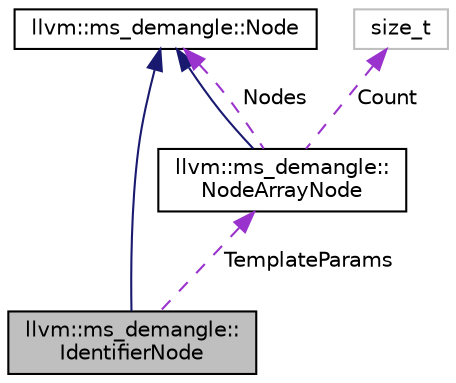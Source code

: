 digraph "llvm::ms_demangle::IdentifierNode"
{
 // LATEX_PDF_SIZE
  bgcolor="transparent";
  edge [fontname="Helvetica",fontsize="10",labelfontname="Helvetica",labelfontsize="10"];
  node [fontname="Helvetica",fontsize="10",shape=record];
  Node1 [label="llvm::ms_demangle::\lIdentifierNode",height=0.2,width=0.4,color="black", fillcolor="grey75", style="filled", fontcolor="black",tooltip=" "];
  Node2 -> Node1 [dir="back",color="midnightblue",fontsize="10",style="solid",fontname="Helvetica"];
  Node2 [label="llvm::ms_demangle::Node",height=0.2,width=0.4,color="black",URL="$structllvm_1_1ms__demangle_1_1Node.html",tooltip=" "];
  Node3 -> Node1 [dir="back",color="darkorchid3",fontsize="10",style="dashed",label=" TemplateParams" ,fontname="Helvetica"];
  Node3 [label="llvm::ms_demangle::\lNodeArrayNode",height=0.2,width=0.4,color="black",URL="$structllvm_1_1ms__demangle_1_1NodeArrayNode.html",tooltip=" "];
  Node2 -> Node3 [dir="back",color="midnightblue",fontsize="10",style="solid",fontname="Helvetica"];
  Node2 -> Node3 [dir="back",color="darkorchid3",fontsize="10",style="dashed",label=" Nodes" ,fontname="Helvetica"];
  Node4 -> Node3 [dir="back",color="darkorchid3",fontsize="10",style="dashed",label=" Count" ,fontname="Helvetica"];
  Node4 [label="size_t",height=0.2,width=0.4,color="grey75",tooltip=" "];
}
